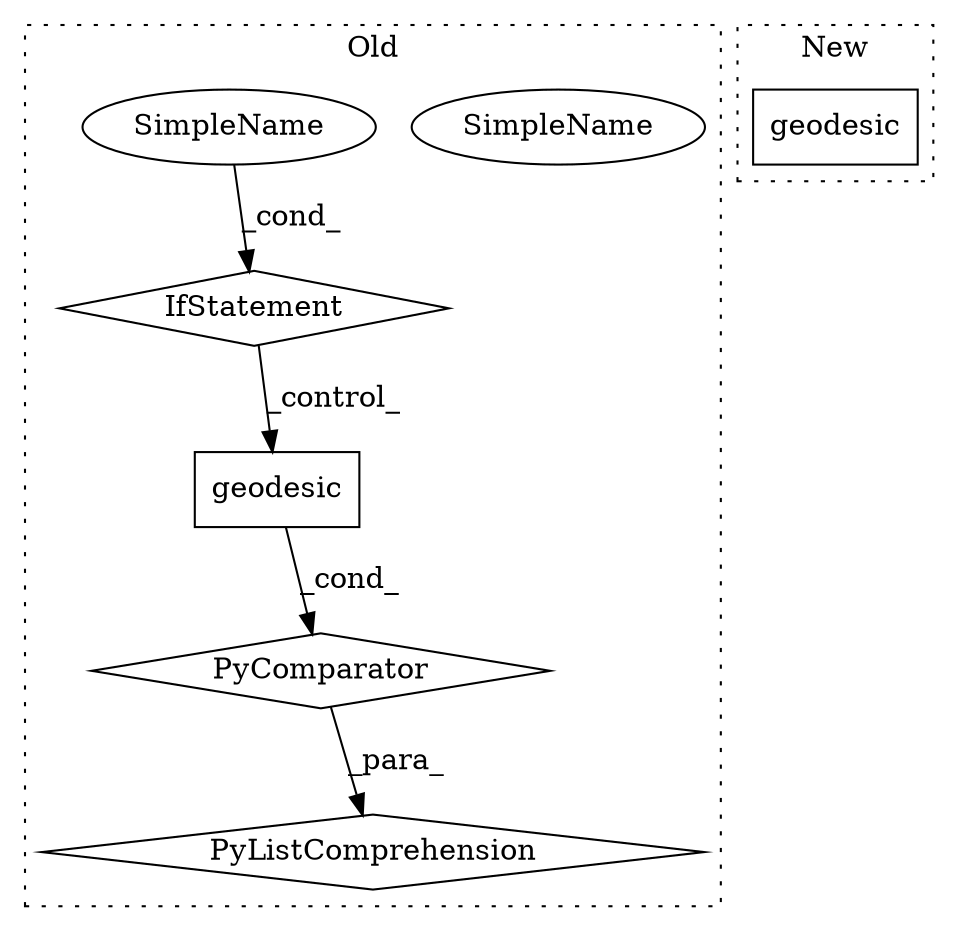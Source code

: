 digraph G {
subgraph cluster0 {
1 [label="geodesic" a="32" s="2977,3040" l="9,1" shape="box"];
3 [label="PyListComprehension" a="109" s="2953" l="193" shape="diamond"];
4 [label="PyComparator" a="113" s="3099" l="39" shape="diamond"];
5 [label="IfStatement" a="25" s="3099" l="39" shape="diamond"];
6 [label="SimpleName" a="42" s="3133" l="5" shape="ellipse"];
7 [label="SimpleName" a="42" s="3133" l="5" shape="ellipse"];
label = "Old";
style="dotted";
}
subgraph cluster1 {
2 [label="geodesic" a="32" s="4205,4268" l="9,1" shape="box"];
label = "New";
style="dotted";
}
1 -> 4 [label="_cond_"];
4 -> 3 [label="_para_"];
5 -> 1 [label="_control_"];
7 -> 5 [label="_cond_"];
}